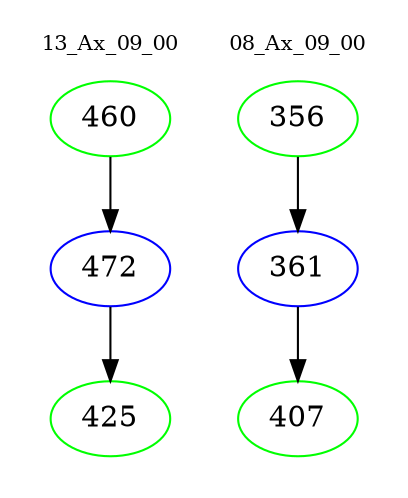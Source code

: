 digraph{
subgraph cluster_0 {
color = white
label = "13_Ax_09_00";
fontsize=10;
T0_460 [label="460", color="green"]
T0_460 -> T0_472 [color="black"]
T0_472 [label="472", color="blue"]
T0_472 -> T0_425 [color="black"]
T0_425 [label="425", color="green"]
}
subgraph cluster_1 {
color = white
label = "08_Ax_09_00";
fontsize=10;
T1_356 [label="356", color="green"]
T1_356 -> T1_361 [color="black"]
T1_361 [label="361", color="blue"]
T1_361 -> T1_407 [color="black"]
T1_407 [label="407", color="green"]
}
}
